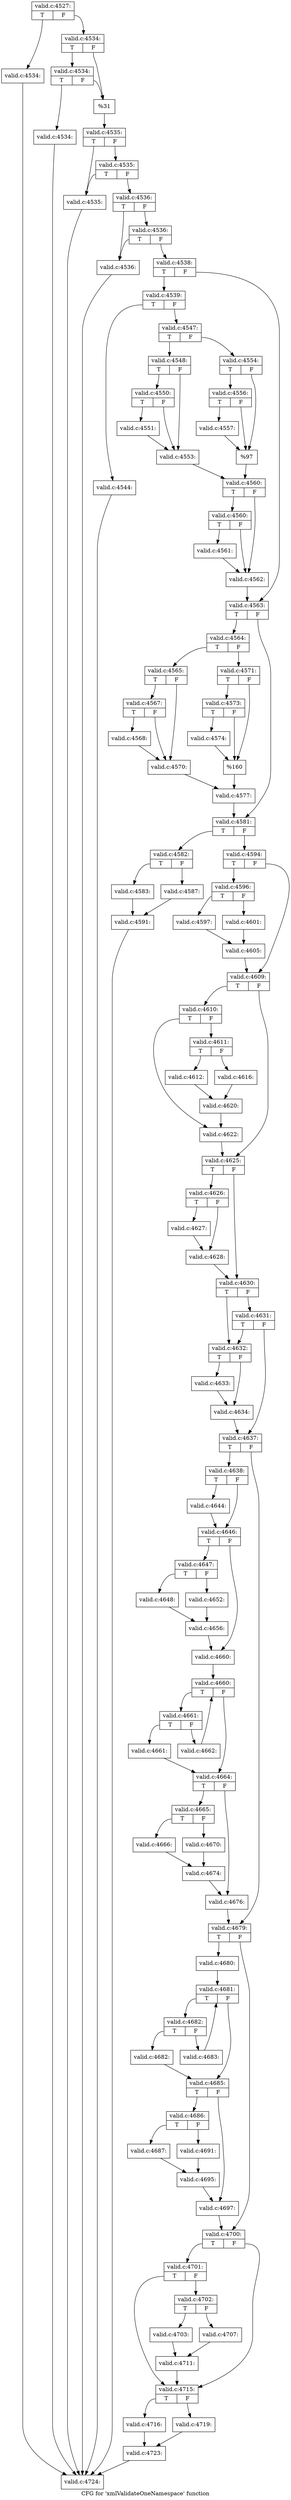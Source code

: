 digraph "CFG for 'xmlValidateOneNamespace' function" {
	label="CFG for 'xmlValidateOneNamespace' function";

	Node0x510b5f0 [shape=record,label="{valid.c:4527:|{<s0>T|<s1>F}}"];
	Node0x510b5f0:s0 -> Node0x511aee0;
	Node0x510b5f0:s1 -> Node0x511af80;
	Node0x511aee0 [shape=record,label="{valid.c:4534:}"];
	Node0x511aee0 -> Node0x510b0b0;
	Node0x511af80 [shape=record,label="{valid.c:4534:|{<s0>T|<s1>F}}"];
	Node0x511af80:s0 -> Node0x511b360;
	Node0x511af80:s1 -> Node0x511b310;
	Node0x511b360 [shape=record,label="{valid.c:4534:|{<s0>T|<s1>F}}"];
	Node0x511b360:s0 -> Node0x511b2c0;
	Node0x511b360:s1 -> Node0x511b310;
	Node0x511b2c0 [shape=record,label="{valid.c:4534:}"];
	Node0x511b2c0 -> Node0x510b0b0;
	Node0x511b310 [shape=record,label="{%31}"];
	Node0x511b310 -> Node0x511af30;
	Node0x511af30 [shape=record,label="{valid.c:4535:|{<s0>T|<s1>F}}"];
	Node0x511af30:s0 -> Node0x511ba70;
	Node0x511af30:s1 -> Node0x511bb10;
	Node0x511bb10 [shape=record,label="{valid.c:4535:|{<s0>T|<s1>F}}"];
	Node0x511bb10:s0 -> Node0x511ba70;
	Node0x511bb10:s1 -> Node0x511bac0;
	Node0x511ba70 [shape=record,label="{valid.c:4535:}"];
	Node0x511ba70 -> Node0x510b0b0;
	Node0x511bac0 [shape=record,label="{valid.c:4536:|{<s0>T|<s1>F}}"];
	Node0x511bac0:s0 -> Node0x511c330;
	Node0x511bac0:s1 -> Node0x511c3d0;
	Node0x511c3d0 [shape=record,label="{valid.c:4536:|{<s0>T|<s1>F}}"];
	Node0x511c3d0:s0 -> Node0x511c330;
	Node0x511c3d0:s1 -> Node0x511c380;
	Node0x511c330 [shape=record,label="{valid.c:4536:}"];
	Node0x511c330 -> Node0x510b0b0;
	Node0x511c380 [shape=record,label="{valid.c:4538:|{<s0>T|<s1>F}}"];
	Node0x511c380:s0 -> Node0x511cbf0;
	Node0x511c380:s1 -> Node0x511cc40;
	Node0x511cbf0 [shape=record,label="{valid.c:4539:|{<s0>T|<s1>F}}"];
	Node0x511cbf0:s0 -> Node0x511da70;
	Node0x511cbf0:s1 -> Node0x511dac0;
	Node0x511da70 [shape=record,label="{valid.c:4544:}"];
	Node0x511da70 -> Node0x510b0b0;
	Node0x511dac0 [shape=record,label="{valid.c:4547:|{<s0>T|<s1>F}}"];
	Node0x511dac0:s0 -> Node0x511e320;
	Node0x511dac0:s1 -> Node0x511e3c0;
	Node0x511e320 [shape=record,label="{valid.c:4548:|{<s0>T|<s1>F}}"];
	Node0x511e320:s0 -> Node0x511ef40;
	Node0x511e320:s1 -> Node0x511eef0;
	Node0x511ef40 [shape=record,label="{valid.c:4550:|{<s0>T|<s1>F}}"];
	Node0x511ef40:s0 -> Node0x511eea0;
	Node0x511ef40:s1 -> Node0x511eef0;
	Node0x511eea0 [shape=record,label="{valid.c:4551:}"];
	Node0x511eea0 -> Node0x511eef0;
	Node0x511eef0 [shape=record,label="{valid.c:4553:}"];
	Node0x511eef0 -> Node0x511e370;
	Node0x511e3c0 [shape=record,label="{valid.c:4554:|{<s0>T|<s1>F}}"];
	Node0x511e3c0:s0 -> Node0x51202f0;
	Node0x511e3c0:s1 -> Node0x51202a0;
	Node0x51202f0 [shape=record,label="{valid.c:4556:|{<s0>T|<s1>F}}"];
	Node0x51202f0:s0 -> Node0x5120250;
	Node0x51202f0:s1 -> Node0x51202a0;
	Node0x5120250 [shape=record,label="{valid.c:4557:}"];
	Node0x5120250 -> Node0x51202a0;
	Node0x51202a0 [shape=record,label="{%97}"];
	Node0x51202a0 -> Node0x511e370;
	Node0x511e370 [shape=record,label="{valid.c:4560:|{<s0>T|<s1>F}}"];
	Node0x511e370:s0 -> Node0x5121010;
	Node0x511e370:s1 -> Node0x5120fc0;
	Node0x5121010 [shape=record,label="{valid.c:4560:|{<s0>T|<s1>F}}"];
	Node0x5121010:s0 -> Node0x5120f70;
	Node0x5121010:s1 -> Node0x5120fc0;
	Node0x5120f70 [shape=record,label="{valid.c:4561:}"];
	Node0x5120f70 -> Node0x5120fc0;
	Node0x5120fc0 [shape=record,label="{valid.c:4562:}"];
	Node0x5120fc0 -> Node0x511cc40;
	Node0x511cc40 [shape=record,label="{valid.c:4563:|{<s0>T|<s1>F}}"];
	Node0x511cc40:s0 -> Node0x5121ac0;
	Node0x511cc40:s1 -> Node0x5121b10;
	Node0x5121ac0 [shape=record,label="{valid.c:4564:|{<s0>T|<s1>F}}"];
	Node0x5121ac0:s0 -> Node0x5121ed0;
	Node0x5121ac0:s1 -> Node0x5121f70;
	Node0x5121ed0 [shape=record,label="{valid.c:4565:|{<s0>T|<s1>F}}"];
	Node0x5121ed0:s0 -> Node0x5122bc0;
	Node0x5121ed0:s1 -> Node0x5122b70;
	Node0x5122bc0 [shape=record,label="{valid.c:4567:|{<s0>T|<s1>F}}"];
	Node0x5122bc0:s0 -> Node0x5122b20;
	Node0x5122bc0:s1 -> Node0x5122b70;
	Node0x5122b20 [shape=record,label="{valid.c:4568:}"];
	Node0x5122b20 -> Node0x5122b70;
	Node0x5122b70 [shape=record,label="{valid.c:4570:}"];
	Node0x5122b70 -> Node0x5121f20;
	Node0x5121f70 [shape=record,label="{valid.c:4571:|{<s0>T|<s1>F}}"];
	Node0x5121f70:s0 -> Node0x51241d0;
	Node0x5121f70:s1 -> Node0x5124180;
	Node0x51241d0 [shape=record,label="{valid.c:4573:|{<s0>T|<s1>F}}"];
	Node0x51241d0:s0 -> Node0x5124130;
	Node0x51241d0:s1 -> Node0x5124180;
	Node0x5124130 [shape=record,label="{valid.c:4574:}"];
	Node0x5124130 -> Node0x5124180;
	Node0x5124180 [shape=record,label="{%160}"];
	Node0x5124180 -> Node0x5121f20;
	Node0x5121f20 [shape=record,label="{valid.c:4577:}"];
	Node0x5121f20 -> Node0x5121b10;
	Node0x5121b10 [shape=record,label="{valid.c:4581:|{<s0>T|<s1>F}}"];
	Node0x5121b10:s0 -> Node0x5125070;
	Node0x5121b10:s1 -> Node0x51250c0;
	Node0x5125070 [shape=record,label="{valid.c:4582:|{<s0>T|<s1>F}}"];
	Node0x5125070:s0 -> Node0x5125480;
	Node0x5125070:s1 -> Node0x5125520;
	Node0x5125480 [shape=record,label="{valid.c:4583:}"];
	Node0x5125480 -> Node0x51254d0;
	Node0x5125520 [shape=record,label="{valid.c:4587:}"];
	Node0x5125520 -> Node0x51254d0;
	Node0x51254d0 [shape=record,label="{valid.c:4591:}"];
	Node0x51254d0 -> Node0x510b0b0;
	Node0x51250c0 [shape=record,label="{valid.c:4594:|{<s0>T|<s1>F}}"];
	Node0x51250c0:s0 -> Node0x51270f0;
	Node0x51250c0:s1 -> Node0x5127140;
	Node0x51270f0 [shape=record,label="{valid.c:4596:|{<s0>T|<s1>F}}"];
	Node0x51270f0:s0 -> Node0x5127500;
	Node0x51270f0:s1 -> Node0x51275a0;
	Node0x5127500 [shape=record,label="{valid.c:4597:}"];
	Node0x5127500 -> Node0x5127550;
	Node0x51275a0 [shape=record,label="{valid.c:4601:}"];
	Node0x51275a0 -> Node0x5127550;
	Node0x5127550 [shape=record,label="{valid.c:4605:}"];
	Node0x5127550 -> Node0x5127140;
	Node0x5127140 [shape=record,label="{valid.c:4609:|{<s0>T|<s1>F}}"];
	Node0x5127140:s0 -> Node0x5128d20;
	Node0x5127140:s1 -> Node0x5128d70;
	Node0x5128d20 [shape=record,label="{valid.c:4610:|{<s0>T|<s1>F}}"];
	Node0x5128d20:s0 -> Node0x51292b0;
	Node0x5128d20:s1 -> Node0x5129260;
	Node0x5129260 [shape=record,label="{valid.c:4611:|{<s0>T|<s1>F}}"];
	Node0x5129260:s0 -> Node0x51297e0;
	Node0x5129260:s1 -> Node0x5129880;
	Node0x51297e0 [shape=record,label="{valid.c:4612:}"];
	Node0x51297e0 -> Node0x5129830;
	Node0x5129880 [shape=record,label="{valid.c:4616:}"];
	Node0x5129880 -> Node0x5129830;
	Node0x5129830 [shape=record,label="{valid.c:4620:}"];
	Node0x5129830 -> Node0x51292b0;
	Node0x51292b0 [shape=record,label="{valid.c:4622:}"];
	Node0x51292b0 -> Node0x5128d70;
	Node0x5128d70 [shape=record,label="{valid.c:4625:|{<s0>T|<s1>F}}"];
	Node0x5128d70:s0 -> Node0x512b470;
	Node0x5128d70:s1 -> Node0x512b4c0;
	Node0x512b470 [shape=record,label="{valid.c:4626:|{<s0>T|<s1>F}}"];
	Node0x512b470:s0 -> Node0x512b9b0;
	Node0x512b470:s1 -> Node0x512ba00;
	Node0x512b9b0 [shape=record,label="{valid.c:4627:}"];
	Node0x512b9b0 -> Node0x512ba00;
	Node0x512ba00 [shape=record,label="{valid.c:4628:}"];
	Node0x512ba00 -> Node0x512b4c0;
	Node0x512b4c0 [shape=record,label="{valid.c:4630:|{<s0>T|<s1>F}}"];
	Node0x512b4c0:s0 -> Node0x512c260;
	Node0x512b4c0:s1 -> Node0x512c300;
	Node0x512c300 [shape=record,label="{valid.c:4631:|{<s0>T|<s1>F}}"];
	Node0x512c300:s0 -> Node0x512c260;
	Node0x512c300:s1 -> Node0x512c2b0;
	Node0x512c260 [shape=record,label="{valid.c:4632:|{<s0>T|<s1>F}}"];
	Node0x512c260:s0 -> Node0x512cb50;
	Node0x512c260:s1 -> Node0x512cba0;
	Node0x512cb50 [shape=record,label="{valid.c:4633:}"];
	Node0x512cb50 -> Node0x512cba0;
	Node0x512cba0 [shape=record,label="{valid.c:4634:}"];
	Node0x512cba0 -> Node0x512c2b0;
	Node0x512c2b0 [shape=record,label="{valid.c:4637:|{<s0>T|<s1>F}}"];
	Node0x512c2b0:s0 -> Node0x512d430;
	Node0x512c2b0:s1 -> Node0x512d480;
	Node0x512d430 [shape=record,label="{valid.c:4638:|{<s0>T|<s1>F}}"];
	Node0x512d430:s0 -> Node0x512e4f0;
	Node0x512d430:s1 -> Node0x512e540;
	Node0x512e4f0 [shape=record,label="{valid.c:4644:}"];
	Node0x512e4f0 -> Node0x512e540;
	Node0x512e540 [shape=record,label="{valid.c:4646:|{<s0>T|<s1>F}}"];
	Node0x512e540:s0 -> Node0x512ecc0;
	Node0x512e540:s1 -> Node0x512ed10;
	Node0x512ecc0 [shape=record,label="{valid.c:4647:|{<s0>T|<s1>F}}"];
	Node0x512ecc0:s0 -> Node0x512f0d0;
	Node0x512ecc0:s1 -> Node0x512f170;
	Node0x512f0d0 [shape=record,label="{valid.c:4648:}"];
	Node0x512f0d0 -> Node0x512f120;
	Node0x512f170 [shape=record,label="{valid.c:4652:}"];
	Node0x512f170 -> Node0x512f120;
	Node0x512f120 [shape=record,label="{valid.c:4656:}"];
	Node0x512f120 -> Node0x512ed10;
	Node0x512ed10 [shape=record,label="{valid.c:4660:}"];
	Node0x512ed10 -> Node0x5130920;
	Node0x5130920 [shape=record,label="{valid.c:4660:|{<s0>T|<s1>F}}"];
	Node0x5130920:s0 -> Node0x5130d10;
	Node0x5130920:s1 -> Node0x5130b40;
	Node0x5130d10 [shape=record,label="{valid.c:4661:|{<s0>T|<s1>F}}"];
	Node0x5130d10:s0 -> Node0x5130ed0;
	Node0x5130d10:s1 -> Node0x5130f20;
	Node0x5130ed0 [shape=record,label="{valid.c:4661:}"];
	Node0x5130ed0 -> Node0x5130b40;
	Node0x5130f20 [shape=record,label="{valid.c:4662:}"];
	Node0x5130f20 -> Node0x5130920;
	Node0x5130b40 [shape=record,label="{valid.c:4664:|{<s0>T|<s1>F}}"];
	Node0x5130b40:s0 -> Node0x5131780;
	Node0x5130b40:s1 -> Node0x51317d0;
	Node0x5131780 [shape=record,label="{valid.c:4665:|{<s0>T|<s1>F}}"];
	Node0x5131780:s0 -> Node0x5131b90;
	Node0x5131780:s1 -> Node0x5131c30;
	Node0x5131b90 [shape=record,label="{valid.c:4666:}"];
	Node0x5131b90 -> Node0x5131be0;
	Node0x5131c30 [shape=record,label="{valid.c:4670:}"];
	Node0x5131c30 -> Node0x5131be0;
	Node0x5131be0 [shape=record,label="{valid.c:4674:}"];
	Node0x5131be0 -> Node0x51317d0;
	Node0x51317d0 [shape=record,label="{valid.c:4676:}"];
	Node0x51317d0 -> Node0x512d480;
	Node0x512d480 [shape=record,label="{valid.c:4679:|{<s0>T|<s1>F}}"];
	Node0x512d480:s0 -> Node0x5133560;
	Node0x512d480:s1 -> Node0x51335b0;
	Node0x5133560 [shape=record,label="{valid.c:4680:}"];
	Node0x5133560 -> Node0x5133ee0;
	Node0x5133ee0 [shape=record,label="{valid.c:4681:|{<s0>T|<s1>F}}"];
	Node0x5133ee0:s0 -> Node0x51342d0;
	Node0x5133ee0:s1 -> Node0x5134100;
	Node0x51342d0 [shape=record,label="{valid.c:4682:|{<s0>T|<s1>F}}"];
	Node0x51342d0:s0 -> Node0x5134490;
	Node0x51342d0:s1 -> Node0x51344e0;
	Node0x5134490 [shape=record,label="{valid.c:4682:}"];
	Node0x5134490 -> Node0x5134100;
	Node0x51344e0 [shape=record,label="{valid.c:4683:}"];
	Node0x51344e0 -> Node0x5133ee0;
	Node0x5134100 [shape=record,label="{valid.c:4685:|{<s0>T|<s1>F}}"];
	Node0x5134100:s0 -> Node0x5134d40;
	Node0x5134100:s1 -> Node0x5134d90;
	Node0x5134d40 [shape=record,label="{valid.c:4686:|{<s0>T|<s1>F}}"];
	Node0x5134d40:s0 -> Node0x5135150;
	Node0x5134d40:s1 -> Node0x51351f0;
	Node0x5135150 [shape=record,label="{valid.c:4687:}"];
	Node0x5135150 -> Node0x51351a0;
	Node0x51351f0 [shape=record,label="{valid.c:4691:}"];
	Node0x51351f0 -> Node0x51351a0;
	Node0x51351a0 [shape=record,label="{valid.c:4695:}"];
	Node0x51351a0 -> Node0x5134d90;
	Node0x5134d90 [shape=record,label="{valid.c:4697:}"];
	Node0x5134d90 -> Node0x51335b0;
	Node0x51335b0 [shape=record,label="{valid.c:4700:|{<s0>T|<s1>F}}"];
	Node0x51335b0:s0 -> Node0x51379c0;
	Node0x51335b0:s1 -> Node0x5137970;
	Node0x51379c0 [shape=record,label="{valid.c:4701:|{<s0>T|<s1>F}}"];
	Node0x51379c0:s0 -> Node0x5137970;
	Node0x51379c0:s1 -> Node0x5137920;
	Node0x5137920 [shape=record,label="{valid.c:4702:|{<s0>T|<s1>F}}"];
	Node0x5137920:s0 -> Node0x51382b0;
	Node0x5137920:s1 -> Node0x5138350;
	Node0x51382b0 [shape=record,label="{valid.c:4703:}"];
	Node0x51382b0 -> Node0x5138300;
	Node0x5138350 [shape=record,label="{valid.c:4707:}"];
	Node0x5138350 -> Node0x5138300;
	Node0x5138300 [shape=record,label="{valid.c:4711:}"];
	Node0x5138300 -> Node0x5137970;
	Node0x5137970 [shape=record,label="{valid.c:4715:|{<s0>T|<s1>F}}"];
	Node0x5137970:s0 -> Node0x5139e60;
	Node0x5137970:s1 -> Node0x5139f00;
	Node0x5139e60 [shape=record,label="{valid.c:4716:}"];
	Node0x5139e60 -> Node0x5139eb0;
	Node0x5139f00 [shape=record,label="{valid.c:4719:}"];
	Node0x5139f00 -> Node0x5139eb0;
	Node0x5139eb0 [shape=record,label="{valid.c:4723:}"];
	Node0x5139eb0 -> Node0x510b0b0;
	Node0x510b0b0 [shape=record,label="{valid.c:4724:}"];
}
